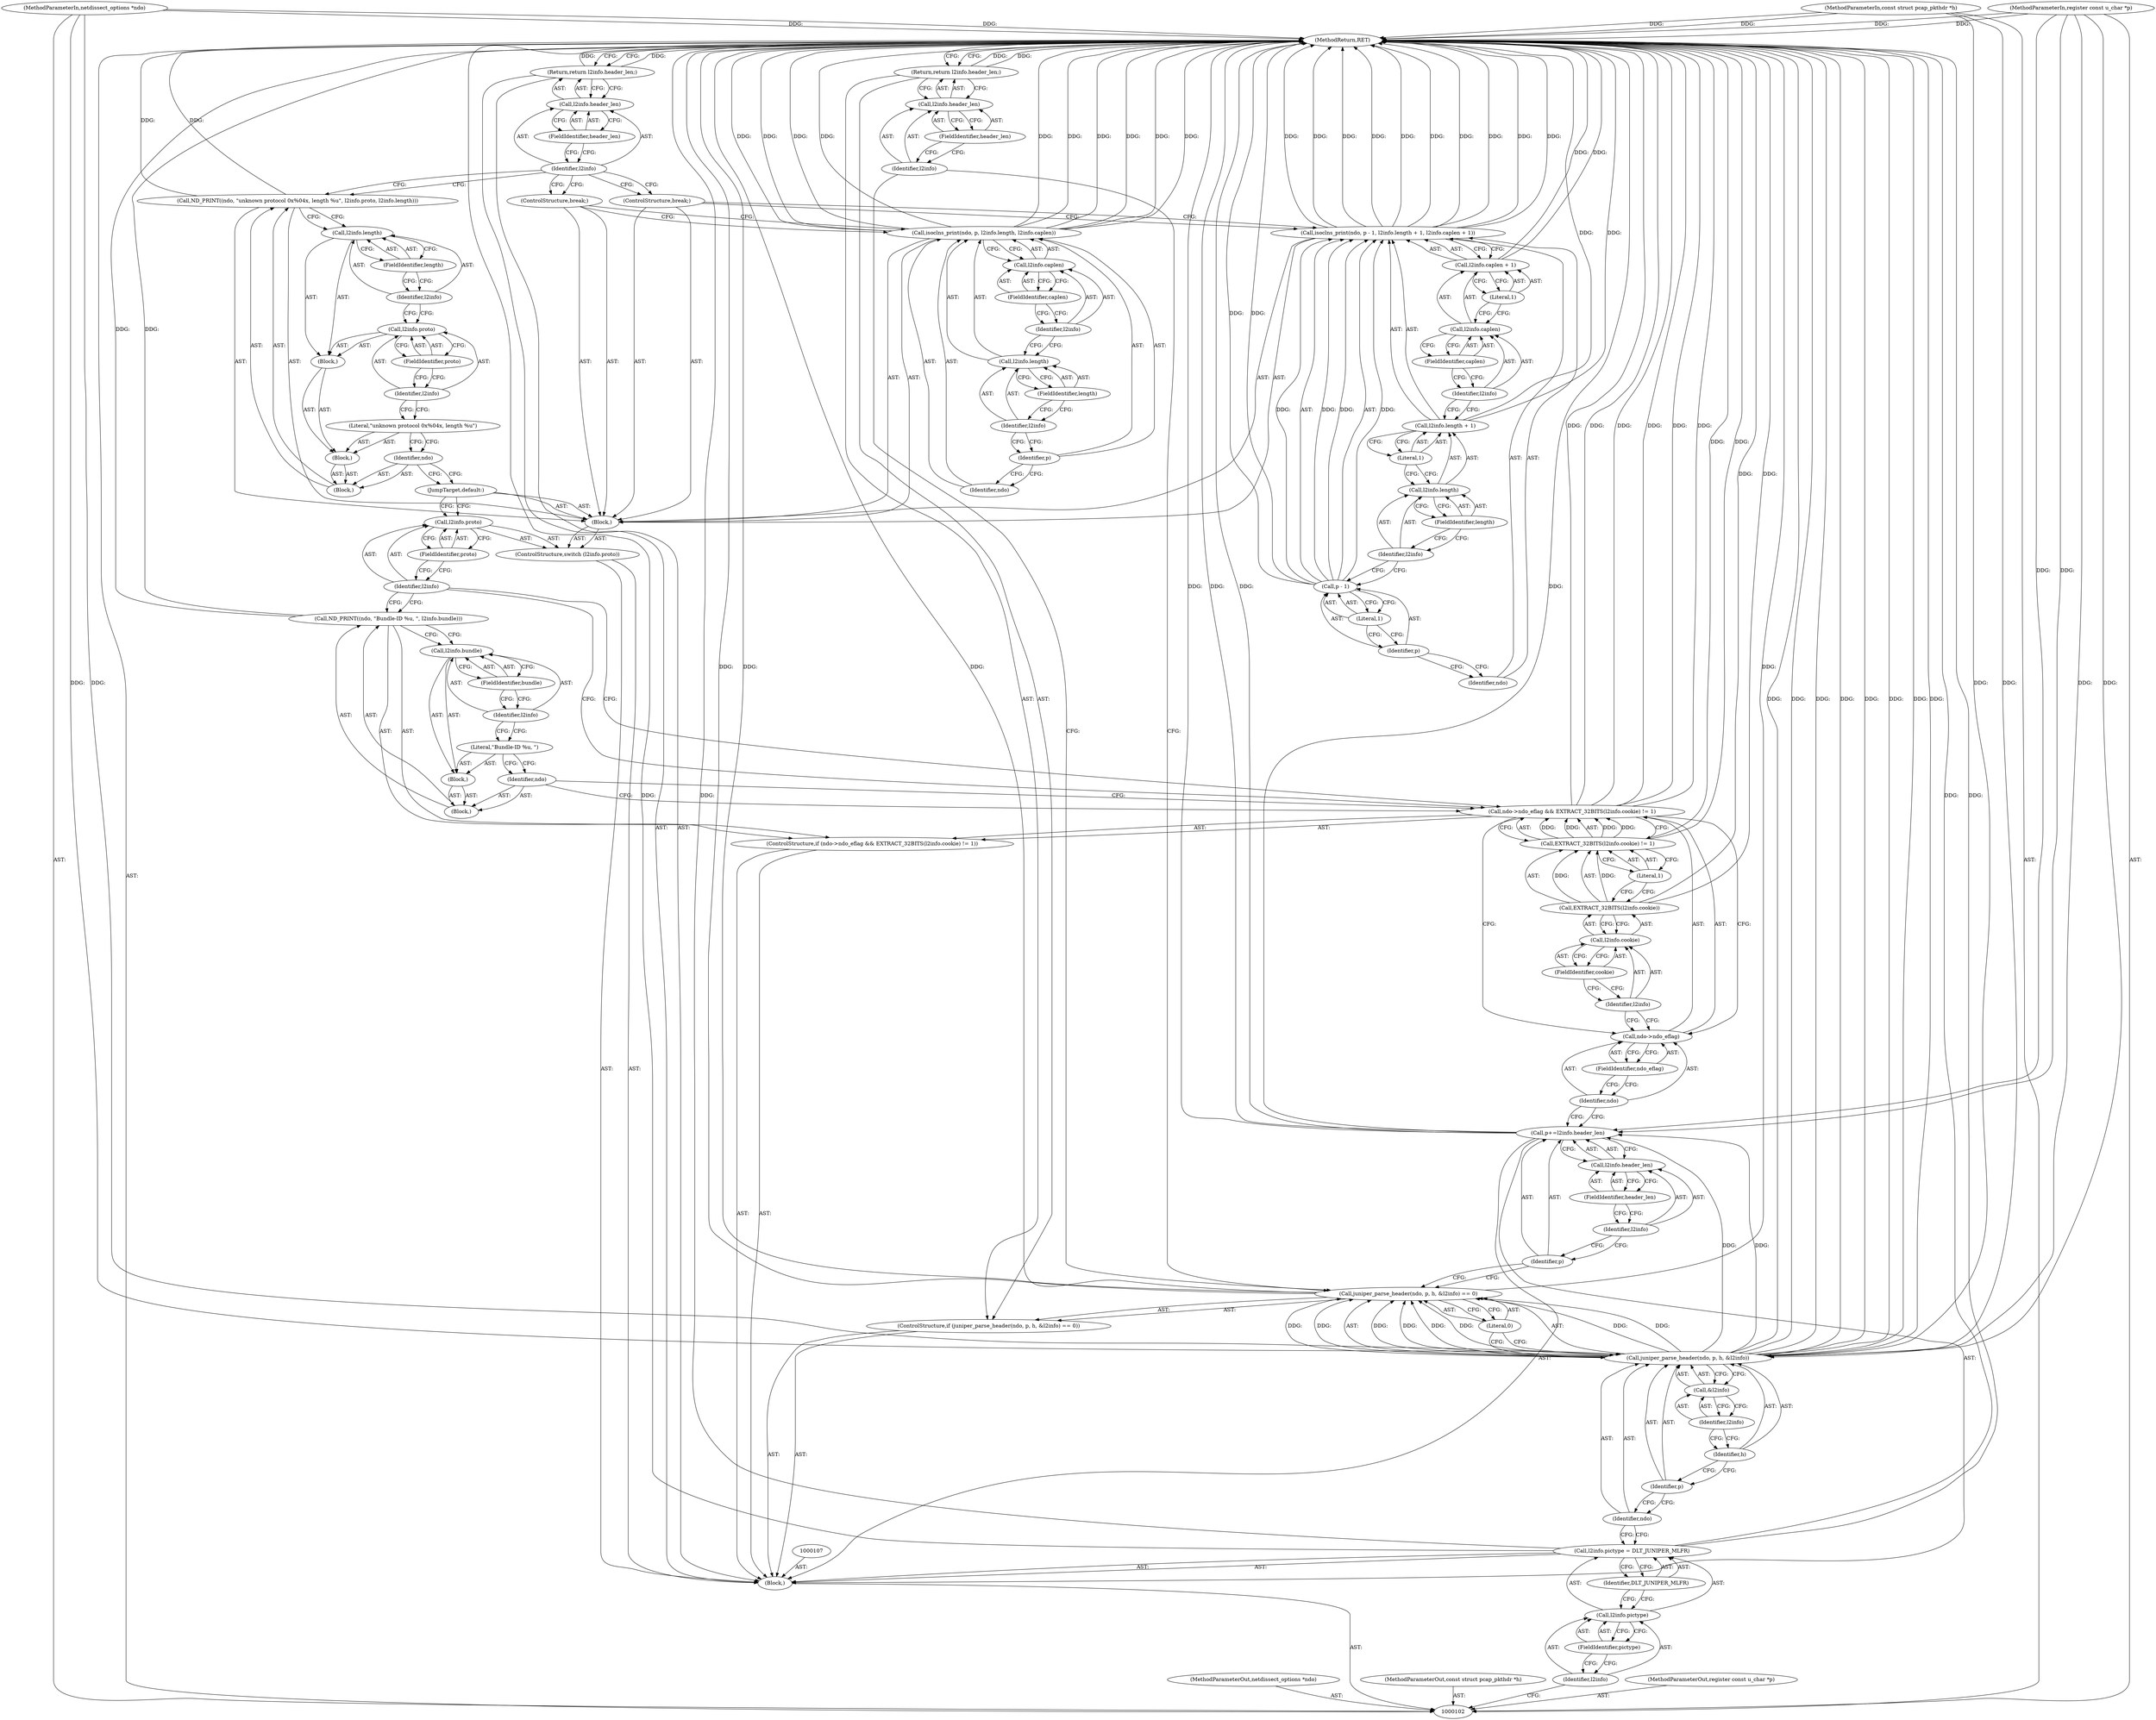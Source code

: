 digraph "1_tcpdump_1dcd10aceabbc03bf571ea32b892c522cbe923de_8" {
"1000198" [label="(MethodReturn,RET)"];
"1000103" [label="(MethodParameterIn,netdissect_options *ndo)"];
"1000279" [label="(MethodParameterOut,netdissect_options *ndo)"];
"1000128" [label="(Call,l2info.header_len)"];
"1000129" [label="(Identifier,l2info)"];
"1000130" [label="(FieldIdentifier,header_len)"];
"1000126" [label="(Call,p+=l2info.header_len)"];
"1000127" [label="(Identifier,p)"];
"1000132" [label="(Call,ndo->ndo_eflag && EXTRACT_32BITS(l2info.cookie) != 1)"];
"1000133" [label="(Call,ndo->ndo_eflag)"];
"1000134" [label="(Identifier,ndo)"];
"1000135" [label="(FieldIdentifier,ndo_eflag)"];
"1000136" [label="(Call,EXTRACT_32BITS(l2info.cookie) != 1)"];
"1000137" [label="(Call,EXTRACT_32BITS(l2info.cookie))"];
"1000138" [label="(Call,l2info.cookie)"];
"1000139" [label="(Identifier,l2info)"];
"1000140" [label="(FieldIdentifier,cookie)"];
"1000141" [label="(Literal,1)"];
"1000131" [label="(ControlStructure,if (ndo->ndo_eflag && EXTRACT_32BITS(l2info.cookie) != 1))"];
"1000142" [label="(Call,ND_PRINT((ndo, \"Bundle-ID %u, \", l2info.bundle)))"];
"1000143" [label="(Block,)"];
"1000144" [label="(Identifier,ndo)"];
"1000145" [label="(Block,)"];
"1000146" [label="(Literal,\"Bundle-ID %u, \")"];
"1000147" [label="(Call,l2info.bundle)"];
"1000148" [label="(Identifier,l2info)"];
"1000149" [label="(FieldIdentifier,bundle)"];
"1000151" [label="(Call,l2info.proto)"];
"1000152" [label="(Identifier,l2info)"];
"1000153" [label="(FieldIdentifier,proto)"];
"1000154" [label="(Block,)"];
"1000150" [label="(ControlStructure,switch (l2info.proto))"];
"1000155" [label="(Call,isoclns_print(ndo, p, l2info.length, l2info.caplen))"];
"1000156" [label="(Identifier,ndo)"];
"1000157" [label="(Identifier,p)"];
"1000158" [label="(Call,l2info.length)"];
"1000159" [label="(Identifier,l2info)"];
"1000160" [label="(FieldIdentifier,length)"];
"1000161" [label="(Call,l2info.caplen)"];
"1000162" [label="(Identifier,l2info)"];
"1000163" [label="(FieldIdentifier,caplen)"];
"1000164" [label="(ControlStructure,break;)"];
"1000104" [label="(MethodParameterIn,const struct pcap_pkthdr *h)"];
"1000280" [label="(MethodParameterOut,const struct pcap_pkthdr *h)"];
"1000105" [label="(MethodParameterIn,register const u_char *p)"];
"1000281" [label="(MethodParameterOut,register const u_char *p)"];
"1000165" [label="(Call,isoclns_print(ndo, p - 1, l2info.length + 1, l2info.caplen + 1))"];
"1000166" [label="(Identifier,ndo)"];
"1000167" [label="(Call,p - 1)"];
"1000168" [label="(Identifier,p)"];
"1000169" [label="(Literal,1)"];
"1000170" [label="(Call,l2info.length + 1)"];
"1000171" [label="(Call,l2info.length)"];
"1000172" [label="(Identifier,l2info)"];
"1000173" [label="(FieldIdentifier,length)"];
"1000174" [label="(Literal,1)"];
"1000175" [label="(Call,l2info.caplen + 1)"];
"1000176" [label="(Call,l2info.caplen)"];
"1000177" [label="(Identifier,l2info)"];
"1000178" [label="(FieldIdentifier,caplen)"];
"1000179" [label="(Literal,1)"];
"1000180" [label="(ControlStructure,break;)"];
"1000181" [label="(JumpTarget,default:)"];
"1000182" [label="(Call,ND_PRINT((ndo, \"unknown protocol 0x%04x, length %u\", l2info.proto, l2info.length)))"];
"1000183" [label="(Block,)"];
"1000184" [label="(Identifier,ndo)"];
"1000185" [label="(Block,)"];
"1000186" [label="(Literal,\"unknown protocol 0x%04x, length %u\")"];
"1000187" [label="(Block,)"];
"1000188" [label="(Call,l2info.proto)"];
"1000189" [label="(Identifier,l2info)"];
"1000190" [label="(FieldIdentifier,proto)"];
"1000191" [label="(Call,l2info.length)"];
"1000192" [label="(Identifier,l2info)"];
"1000193" [label="(FieldIdentifier,length)"];
"1000106" [label="(Block,)"];
"1000195" [label="(Call,l2info.header_len)"];
"1000196" [label="(Identifier,l2info)"];
"1000197" [label="(FieldIdentifier,header_len)"];
"1000194" [label="(Return,return l2info.header_len;)"];
"1000111" [label="(FieldIdentifier,pictype)"];
"1000112" [label="(Identifier,DLT_JUNIPER_MLFR)"];
"1000108" [label="(Call,l2info.pictype = DLT_JUNIPER_MLFR)"];
"1000109" [label="(Call,l2info.pictype)"];
"1000110" [label="(Identifier,l2info)"];
"1000114" [label="(Call,juniper_parse_header(ndo, p, h, &l2info) == 0)"];
"1000115" [label="(Call,juniper_parse_header(ndo, p, h, &l2info))"];
"1000116" [label="(Identifier,ndo)"];
"1000117" [label="(Identifier,p)"];
"1000118" [label="(Identifier,h)"];
"1000119" [label="(Call,&l2info)"];
"1000120" [label="(Identifier,l2info)"];
"1000121" [label="(Literal,0)"];
"1000113" [label="(ControlStructure,if (juniper_parse_header(ndo, p, h, &l2info) == 0))"];
"1000122" [label="(Return,return l2info.header_len;)"];
"1000123" [label="(Call,l2info.header_len)"];
"1000124" [label="(Identifier,l2info)"];
"1000125" [label="(FieldIdentifier,header_len)"];
"1000198" -> "1000102"  [label="AST: "];
"1000198" -> "1000122"  [label="CFG: "];
"1000198" -> "1000194"  [label="CFG: "];
"1000194" -> "1000198"  [label="DDG: "];
"1000142" -> "1000198"  [label="DDG: "];
"1000155" -> "1000198"  [label="DDG: "];
"1000155" -> "1000198"  [label="DDG: "];
"1000155" -> "1000198"  [label="DDG: "];
"1000155" -> "1000198"  [label="DDG: "];
"1000155" -> "1000198"  [label="DDG: "];
"1000104" -> "1000198"  [label="DDG: "];
"1000105" -> "1000198"  [label="DDG: "];
"1000114" -> "1000198"  [label="DDG: "];
"1000114" -> "1000198"  [label="DDG: "];
"1000132" -> "1000198"  [label="DDG: "];
"1000132" -> "1000198"  [label="DDG: "];
"1000132" -> "1000198"  [label="DDG: "];
"1000165" -> "1000198"  [label="DDG: "];
"1000165" -> "1000198"  [label="DDG: "];
"1000165" -> "1000198"  [label="DDG: "];
"1000165" -> "1000198"  [label="DDG: "];
"1000165" -> "1000198"  [label="DDG: "];
"1000175" -> "1000198"  [label="DDG: "];
"1000126" -> "1000198"  [label="DDG: "];
"1000126" -> "1000198"  [label="DDG: "];
"1000115" -> "1000198"  [label="DDG: "];
"1000115" -> "1000198"  [label="DDG: "];
"1000115" -> "1000198"  [label="DDG: "];
"1000115" -> "1000198"  [label="DDG: "];
"1000182" -> "1000198"  [label="DDG: "];
"1000167" -> "1000198"  [label="DDG: "];
"1000103" -> "1000198"  [label="DDG: "];
"1000108" -> "1000198"  [label="DDG: "];
"1000108" -> "1000198"  [label="DDG: "];
"1000170" -> "1000198"  [label="DDG: "];
"1000137" -> "1000198"  [label="DDG: "];
"1000136" -> "1000198"  [label="DDG: "];
"1000122" -> "1000198"  [label="DDG: "];
"1000103" -> "1000102"  [label="AST: "];
"1000103" -> "1000198"  [label="DDG: "];
"1000103" -> "1000115"  [label="DDG: "];
"1000279" -> "1000102"  [label="AST: "];
"1000128" -> "1000126"  [label="AST: "];
"1000128" -> "1000130"  [label="CFG: "];
"1000129" -> "1000128"  [label="AST: "];
"1000130" -> "1000128"  [label="AST: "];
"1000126" -> "1000128"  [label="CFG: "];
"1000129" -> "1000128"  [label="AST: "];
"1000129" -> "1000127"  [label="CFG: "];
"1000130" -> "1000129"  [label="CFG: "];
"1000130" -> "1000128"  [label="AST: "];
"1000130" -> "1000129"  [label="CFG: "];
"1000128" -> "1000130"  [label="CFG: "];
"1000126" -> "1000106"  [label="AST: "];
"1000126" -> "1000128"  [label="CFG: "];
"1000127" -> "1000126"  [label="AST: "];
"1000128" -> "1000126"  [label="AST: "];
"1000134" -> "1000126"  [label="CFG: "];
"1000126" -> "1000198"  [label="DDG: "];
"1000126" -> "1000198"  [label="DDG: "];
"1000115" -> "1000126"  [label="DDG: "];
"1000105" -> "1000126"  [label="DDG: "];
"1000127" -> "1000126"  [label="AST: "];
"1000127" -> "1000114"  [label="CFG: "];
"1000129" -> "1000127"  [label="CFG: "];
"1000132" -> "1000131"  [label="AST: "];
"1000132" -> "1000133"  [label="CFG: "];
"1000132" -> "1000136"  [label="CFG: "];
"1000133" -> "1000132"  [label="AST: "];
"1000136" -> "1000132"  [label="AST: "];
"1000144" -> "1000132"  [label="CFG: "];
"1000152" -> "1000132"  [label="CFG: "];
"1000132" -> "1000198"  [label="DDG: "];
"1000132" -> "1000198"  [label="DDG: "];
"1000132" -> "1000198"  [label="DDG: "];
"1000136" -> "1000132"  [label="DDG: "];
"1000136" -> "1000132"  [label="DDG: "];
"1000133" -> "1000132"  [label="AST: "];
"1000133" -> "1000135"  [label="CFG: "];
"1000134" -> "1000133"  [label="AST: "];
"1000135" -> "1000133"  [label="AST: "];
"1000139" -> "1000133"  [label="CFG: "];
"1000132" -> "1000133"  [label="CFG: "];
"1000134" -> "1000133"  [label="AST: "];
"1000134" -> "1000126"  [label="CFG: "];
"1000135" -> "1000134"  [label="CFG: "];
"1000135" -> "1000133"  [label="AST: "];
"1000135" -> "1000134"  [label="CFG: "];
"1000133" -> "1000135"  [label="CFG: "];
"1000136" -> "1000132"  [label="AST: "];
"1000136" -> "1000141"  [label="CFG: "];
"1000137" -> "1000136"  [label="AST: "];
"1000141" -> "1000136"  [label="AST: "];
"1000132" -> "1000136"  [label="CFG: "];
"1000136" -> "1000198"  [label="DDG: "];
"1000136" -> "1000132"  [label="DDG: "];
"1000136" -> "1000132"  [label="DDG: "];
"1000137" -> "1000136"  [label="DDG: "];
"1000137" -> "1000136"  [label="AST: "];
"1000137" -> "1000138"  [label="CFG: "];
"1000138" -> "1000137"  [label="AST: "];
"1000141" -> "1000137"  [label="CFG: "];
"1000137" -> "1000198"  [label="DDG: "];
"1000137" -> "1000136"  [label="DDG: "];
"1000138" -> "1000137"  [label="AST: "];
"1000138" -> "1000140"  [label="CFG: "];
"1000139" -> "1000138"  [label="AST: "];
"1000140" -> "1000138"  [label="AST: "];
"1000137" -> "1000138"  [label="CFG: "];
"1000139" -> "1000138"  [label="AST: "];
"1000139" -> "1000133"  [label="CFG: "];
"1000140" -> "1000139"  [label="CFG: "];
"1000140" -> "1000138"  [label="AST: "];
"1000140" -> "1000139"  [label="CFG: "];
"1000138" -> "1000140"  [label="CFG: "];
"1000141" -> "1000136"  [label="AST: "];
"1000141" -> "1000137"  [label="CFG: "];
"1000136" -> "1000141"  [label="CFG: "];
"1000131" -> "1000106"  [label="AST: "];
"1000132" -> "1000131"  [label="AST: "];
"1000142" -> "1000131"  [label="AST: "];
"1000142" -> "1000131"  [label="AST: "];
"1000142" -> "1000147"  [label="CFG: "];
"1000143" -> "1000142"  [label="AST: "];
"1000152" -> "1000142"  [label="CFG: "];
"1000142" -> "1000198"  [label="DDG: "];
"1000143" -> "1000142"  [label="AST: "];
"1000144" -> "1000143"  [label="AST: "];
"1000145" -> "1000143"  [label="AST: "];
"1000144" -> "1000143"  [label="AST: "];
"1000144" -> "1000132"  [label="CFG: "];
"1000146" -> "1000144"  [label="CFG: "];
"1000145" -> "1000143"  [label="AST: "];
"1000146" -> "1000145"  [label="AST: "];
"1000147" -> "1000145"  [label="AST: "];
"1000146" -> "1000145"  [label="AST: "];
"1000146" -> "1000144"  [label="CFG: "];
"1000148" -> "1000146"  [label="CFG: "];
"1000147" -> "1000145"  [label="AST: "];
"1000147" -> "1000149"  [label="CFG: "];
"1000148" -> "1000147"  [label="AST: "];
"1000149" -> "1000147"  [label="AST: "];
"1000142" -> "1000147"  [label="CFG: "];
"1000148" -> "1000147"  [label="AST: "];
"1000148" -> "1000146"  [label="CFG: "];
"1000149" -> "1000148"  [label="CFG: "];
"1000149" -> "1000147"  [label="AST: "];
"1000149" -> "1000148"  [label="CFG: "];
"1000147" -> "1000149"  [label="CFG: "];
"1000151" -> "1000150"  [label="AST: "];
"1000151" -> "1000153"  [label="CFG: "];
"1000152" -> "1000151"  [label="AST: "];
"1000153" -> "1000151"  [label="AST: "];
"1000181" -> "1000151"  [label="CFG: "];
"1000152" -> "1000151"  [label="AST: "];
"1000152" -> "1000142"  [label="CFG: "];
"1000152" -> "1000132"  [label="CFG: "];
"1000153" -> "1000152"  [label="CFG: "];
"1000153" -> "1000151"  [label="AST: "];
"1000153" -> "1000152"  [label="CFG: "];
"1000151" -> "1000153"  [label="CFG: "];
"1000154" -> "1000150"  [label="AST: "];
"1000155" -> "1000154"  [label="AST: "];
"1000164" -> "1000154"  [label="AST: "];
"1000165" -> "1000154"  [label="AST: "];
"1000180" -> "1000154"  [label="AST: "];
"1000181" -> "1000154"  [label="AST: "];
"1000182" -> "1000154"  [label="AST: "];
"1000150" -> "1000106"  [label="AST: "];
"1000151" -> "1000150"  [label="AST: "];
"1000154" -> "1000150"  [label="AST: "];
"1000155" -> "1000154"  [label="AST: "];
"1000155" -> "1000161"  [label="CFG: "];
"1000156" -> "1000155"  [label="AST: "];
"1000157" -> "1000155"  [label="AST: "];
"1000158" -> "1000155"  [label="AST: "];
"1000161" -> "1000155"  [label="AST: "];
"1000164" -> "1000155"  [label="CFG: "];
"1000155" -> "1000198"  [label="DDG: "];
"1000155" -> "1000198"  [label="DDG: "];
"1000155" -> "1000198"  [label="DDG: "];
"1000155" -> "1000198"  [label="DDG: "];
"1000155" -> "1000198"  [label="DDG: "];
"1000156" -> "1000155"  [label="AST: "];
"1000157" -> "1000156"  [label="CFG: "];
"1000157" -> "1000155"  [label="AST: "];
"1000157" -> "1000156"  [label="CFG: "];
"1000159" -> "1000157"  [label="CFG: "];
"1000158" -> "1000155"  [label="AST: "];
"1000158" -> "1000160"  [label="CFG: "];
"1000159" -> "1000158"  [label="AST: "];
"1000160" -> "1000158"  [label="AST: "];
"1000162" -> "1000158"  [label="CFG: "];
"1000159" -> "1000158"  [label="AST: "];
"1000159" -> "1000157"  [label="CFG: "];
"1000160" -> "1000159"  [label="CFG: "];
"1000160" -> "1000158"  [label="AST: "];
"1000160" -> "1000159"  [label="CFG: "];
"1000158" -> "1000160"  [label="CFG: "];
"1000161" -> "1000155"  [label="AST: "];
"1000161" -> "1000163"  [label="CFG: "];
"1000162" -> "1000161"  [label="AST: "];
"1000163" -> "1000161"  [label="AST: "];
"1000155" -> "1000161"  [label="CFG: "];
"1000162" -> "1000161"  [label="AST: "];
"1000162" -> "1000158"  [label="CFG: "];
"1000163" -> "1000162"  [label="CFG: "];
"1000163" -> "1000161"  [label="AST: "];
"1000163" -> "1000162"  [label="CFG: "];
"1000161" -> "1000163"  [label="CFG: "];
"1000164" -> "1000154"  [label="AST: "];
"1000164" -> "1000155"  [label="CFG: "];
"1000196" -> "1000164"  [label="CFG: "];
"1000104" -> "1000102"  [label="AST: "];
"1000104" -> "1000198"  [label="DDG: "];
"1000104" -> "1000115"  [label="DDG: "];
"1000280" -> "1000102"  [label="AST: "];
"1000105" -> "1000102"  [label="AST: "];
"1000105" -> "1000198"  [label="DDG: "];
"1000105" -> "1000115"  [label="DDG: "];
"1000105" -> "1000126"  [label="DDG: "];
"1000281" -> "1000102"  [label="AST: "];
"1000165" -> "1000154"  [label="AST: "];
"1000165" -> "1000175"  [label="CFG: "];
"1000166" -> "1000165"  [label="AST: "];
"1000167" -> "1000165"  [label="AST: "];
"1000170" -> "1000165"  [label="AST: "];
"1000175" -> "1000165"  [label="AST: "];
"1000180" -> "1000165"  [label="CFG: "];
"1000165" -> "1000198"  [label="DDG: "];
"1000165" -> "1000198"  [label="DDG: "];
"1000165" -> "1000198"  [label="DDG: "];
"1000165" -> "1000198"  [label="DDG: "];
"1000165" -> "1000198"  [label="DDG: "];
"1000167" -> "1000165"  [label="DDG: "];
"1000167" -> "1000165"  [label="DDG: "];
"1000166" -> "1000165"  [label="AST: "];
"1000168" -> "1000166"  [label="CFG: "];
"1000167" -> "1000165"  [label="AST: "];
"1000167" -> "1000169"  [label="CFG: "];
"1000168" -> "1000167"  [label="AST: "];
"1000169" -> "1000167"  [label="AST: "];
"1000172" -> "1000167"  [label="CFG: "];
"1000167" -> "1000198"  [label="DDG: "];
"1000167" -> "1000165"  [label="DDG: "];
"1000167" -> "1000165"  [label="DDG: "];
"1000168" -> "1000167"  [label="AST: "];
"1000168" -> "1000166"  [label="CFG: "];
"1000169" -> "1000168"  [label="CFG: "];
"1000169" -> "1000167"  [label="AST: "];
"1000169" -> "1000168"  [label="CFG: "];
"1000167" -> "1000169"  [label="CFG: "];
"1000170" -> "1000165"  [label="AST: "];
"1000170" -> "1000174"  [label="CFG: "];
"1000171" -> "1000170"  [label="AST: "];
"1000174" -> "1000170"  [label="AST: "];
"1000177" -> "1000170"  [label="CFG: "];
"1000170" -> "1000198"  [label="DDG: "];
"1000171" -> "1000170"  [label="AST: "];
"1000171" -> "1000173"  [label="CFG: "];
"1000172" -> "1000171"  [label="AST: "];
"1000173" -> "1000171"  [label="AST: "];
"1000174" -> "1000171"  [label="CFG: "];
"1000172" -> "1000171"  [label="AST: "];
"1000172" -> "1000167"  [label="CFG: "];
"1000173" -> "1000172"  [label="CFG: "];
"1000173" -> "1000171"  [label="AST: "];
"1000173" -> "1000172"  [label="CFG: "];
"1000171" -> "1000173"  [label="CFG: "];
"1000174" -> "1000170"  [label="AST: "];
"1000174" -> "1000171"  [label="CFG: "];
"1000170" -> "1000174"  [label="CFG: "];
"1000175" -> "1000165"  [label="AST: "];
"1000175" -> "1000179"  [label="CFG: "];
"1000176" -> "1000175"  [label="AST: "];
"1000179" -> "1000175"  [label="AST: "];
"1000165" -> "1000175"  [label="CFG: "];
"1000175" -> "1000198"  [label="DDG: "];
"1000176" -> "1000175"  [label="AST: "];
"1000176" -> "1000178"  [label="CFG: "];
"1000177" -> "1000176"  [label="AST: "];
"1000178" -> "1000176"  [label="AST: "];
"1000179" -> "1000176"  [label="CFG: "];
"1000177" -> "1000176"  [label="AST: "];
"1000177" -> "1000170"  [label="CFG: "];
"1000178" -> "1000177"  [label="CFG: "];
"1000178" -> "1000176"  [label="AST: "];
"1000178" -> "1000177"  [label="CFG: "];
"1000176" -> "1000178"  [label="CFG: "];
"1000179" -> "1000175"  [label="AST: "];
"1000179" -> "1000176"  [label="CFG: "];
"1000175" -> "1000179"  [label="CFG: "];
"1000180" -> "1000154"  [label="AST: "];
"1000180" -> "1000165"  [label="CFG: "];
"1000196" -> "1000180"  [label="CFG: "];
"1000181" -> "1000154"  [label="AST: "];
"1000181" -> "1000151"  [label="CFG: "];
"1000184" -> "1000181"  [label="CFG: "];
"1000182" -> "1000154"  [label="AST: "];
"1000182" -> "1000191"  [label="CFG: "];
"1000183" -> "1000182"  [label="AST: "];
"1000196" -> "1000182"  [label="CFG: "];
"1000182" -> "1000198"  [label="DDG: "];
"1000183" -> "1000182"  [label="AST: "];
"1000184" -> "1000183"  [label="AST: "];
"1000185" -> "1000183"  [label="AST: "];
"1000184" -> "1000183"  [label="AST: "];
"1000184" -> "1000181"  [label="CFG: "];
"1000186" -> "1000184"  [label="CFG: "];
"1000185" -> "1000183"  [label="AST: "];
"1000186" -> "1000185"  [label="AST: "];
"1000187" -> "1000185"  [label="AST: "];
"1000186" -> "1000185"  [label="AST: "];
"1000186" -> "1000184"  [label="CFG: "];
"1000189" -> "1000186"  [label="CFG: "];
"1000187" -> "1000185"  [label="AST: "];
"1000188" -> "1000187"  [label="AST: "];
"1000191" -> "1000187"  [label="AST: "];
"1000188" -> "1000187"  [label="AST: "];
"1000188" -> "1000190"  [label="CFG: "];
"1000189" -> "1000188"  [label="AST: "];
"1000190" -> "1000188"  [label="AST: "];
"1000192" -> "1000188"  [label="CFG: "];
"1000189" -> "1000188"  [label="AST: "];
"1000189" -> "1000186"  [label="CFG: "];
"1000190" -> "1000189"  [label="CFG: "];
"1000190" -> "1000188"  [label="AST: "];
"1000190" -> "1000189"  [label="CFG: "];
"1000188" -> "1000190"  [label="CFG: "];
"1000191" -> "1000187"  [label="AST: "];
"1000191" -> "1000193"  [label="CFG: "];
"1000192" -> "1000191"  [label="AST: "];
"1000193" -> "1000191"  [label="AST: "];
"1000182" -> "1000191"  [label="CFG: "];
"1000192" -> "1000191"  [label="AST: "];
"1000192" -> "1000188"  [label="CFG: "];
"1000193" -> "1000192"  [label="CFG: "];
"1000193" -> "1000191"  [label="AST: "];
"1000193" -> "1000192"  [label="CFG: "];
"1000191" -> "1000193"  [label="CFG: "];
"1000106" -> "1000102"  [label="AST: "];
"1000107" -> "1000106"  [label="AST: "];
"1000108" -> "1000106"  [label="AST: "];
"1000113" -> "1000106"  [label="AST: "];
"1000126" -> "1000106"  [label="AST: "];
"1000131" -> "1000106"  [label="AST: "];
"1000150" -> "1000106"  [label="AST: "];
"1000194" -> "1000106"  [label="AST: "];
"1000195" -> "1000194"  [label="AST: "];
"1000195" -> "1000197"  [label="CFG: "];
"1000196" -> "1000195"  [label="AST: "];
"1000197" -> "1000195"  [label="AST: "];
"1000194" -> "1000195"  [label="CFG: "];
"1000196" -> "1000195"  [label="AST: "];
"1000196" -> "1000164"  [label="CFG: "];
"1000196" -> "1000180"  [label="CFG: "];
"1000196" -> "1000182"  [label="CFG: "];
"1000197" -> "1000196"  [label="CFG: "];
"1000197" -> "1000195"  [label="AST: "];
"1000197" -> "1000196"  [label="CFG: "];
"1000195" -> "1000197"  [label="CFG: "];
"1000194" -> "1000106"  [label="AST: "];
"1000194" -> "1000195"  [label="CFG: "];
"1000195" -> "1000194"  [label="AST: "];
"1000198" -> "1000194"  [label="CFG: "];
"1000194" -> "1000198"  [label="DDG: "];
"1000111" -> "1000109"  [label="AST: "];
"1000111" -> "1000110"  [label="CFG: "];
"1000109" -> "1000111"  [label="CFG: "];
"1000112" -> "1000108"  [label="AST: "];
"1000112" -> "1000109"  [label="CFG: "];
"1000108" -> "1000112"  [label="CFG: "];
"1000108" -> "1000106"  [label="AST: "];
"1000108" -> "1000112"  [label="CFG: "];
"1000109" -> "1000108"  [label="AST: "];
"1000112" -> "1000108"  [label="AST: "];
"1000116" -> "1000108"  [label="CFG: "];
"1000108" -> "1000198"  [label="DDG: "];
"1000108" -> "1000198"  [label="DDG: "];
"1000109" -> "1000108"  [label="AST: "];
"1000109" -> "1000111"  [label="CFG: "];
"1000110" -> "1000109"  [label="AST: "];
"1000111" -> "1000109"  [label="AST: "];
"1000112" -> "1000109"  [label="CFG: "];
"1000110" -> "1000109"  [label="AST: "];
"1000110" -> "1000102"  [label="CFG: "];
"1000111" -> "1000110"  [label="CFG: "];
"1000114" -> "1000113"  [label="AST: "];
"1000114" -> "1000121"  [label="CFG: "];
"1000115" -> "1000114"  [label="AST: "];
"1000121" -> "1000114"  [label="AST: "];
"1000124" -> "1000114"  [label="CFG: "];
"1000127" -> "1000114"  [label="CFG: "];
"1000114" -> "1000198"  [label="DDG: "];
"1000114" -> "1000198"  [label="DDG: "];
"1000115" -> "1000114"  [label="DDG: "];
"1000115" -> "1000114"  [label="DDG: "];
"1000115" -> "1000114"  [label="DDG: "];
"1000115" -> "1000114"  [label="DDG: "];
"1000115" -> "1000114"  [label="AST: "];
"1000115" -> "1000119"  [label="CFG: "];
"1000116" -> "1000115"  [label="AST: "];
"1000117" -> "1000115"  [label="AST: "];
"1000118" -> "1000115"  [label="AST: "];
"1000119" -> "1000115"  [label="AST: "];
"1000121" -> "1000115"  [label="CFG: "];
"1000115" -> "1000198"  [label="DDG: "];
"1000115" -> "1000198"  [label="DDG: "];
"1000115" -> "1000198"  [label="DDG: "];
"1000115" -> "1000198"  [label="DDG: "];
"1000115" -> "1000114"  [label="DDG: "];
"1000115" -> "1000114"  [label="DDG: "];
"1000115" -> "1000114"  [label="DDG: "];
"1000115" -> "1000114"  [label="DDG: "];
"1000103" -> "1000115"  [label="DDG: "];
"1000105" -> "1000115"  [label="DDG: "];
"1000104" -> "1000115"  [label="DDG: "];
"1000115" -> "1000126"  [label="DDG: "];
"1000116" -> "1000115"  [label="AST: "];
"1000116" -> "1000108"  [label="CFG: "];
"1000117" -> "1000116"  [label="CFG: "];
"1000117" -> "1000115"  [label="AST: "];
"1000117" -> "1000116"  [label="CFG: "];
"1000118" -> "1000117"  [label="CFG: "];
"1000118" -> "1000115"  [label="AST: "];
"1000118" -> "1000117"  [label="CFG: "];
"1000120" -> "1000118"  [label="CFG: "];
"1000119" -> "1000115"  [label="AST: "];
"1000119" -> "1000120"  [label="CFG: "];
"1000120" -> "1000119"  [label="AST: "];
"1000115" -> "1000119"  [label="CFG: "];
"1000120" -> "1000119"  [label="AST: "];
"1000120" -> "1000118"  [label="CFG: "];
"1000119" -> "1000120"  [label="CFG: "];
"1000121" -> "1000114"  [label="AST: "];
"1000121" -> "1000115"  [label="CFG: "];
"1000114" -> "1000121"  [label="CFG: "];
"1000113" -> "1000106"  [label="AST: "];
"1000114" -> "1000113"  [label="AST: "];
"1000122" -> "1000113"  [label="AST: "];
"1000122" -> "1000113"  [label="AST: "];
"1000122" -> "1000123"  [label="CFG: "];
"1000123" -> "1000122"  [label="AST: "];
"1000198" -> "1000122"  [label="CFG: "];
"1000122" -> "1000198"  [label="DDG: "];
"1000123" -> "1000122"  [label="AST: "];
"1000123" -> "1000125"  [label="CFG: "];
"1000124" -> "1000123"  [label="AST: "];
"1000125" -> "1000123"  [label="AST: "];
"1000122" -> "1000123"  [label="CFG: "];
"1000124" -> "1000123"  [label="AST: "];
"1000124" -> "1000114"  [label="CFG: "];
"1000125" -> "1000124"  [label="CFG: "];
"1000125" -> "1000123"  [label="AST: "];
"1000125" -> "1000124"  [label="CFG: "];
"1000123" -> "1000125"  [label="CFG: "];
}
